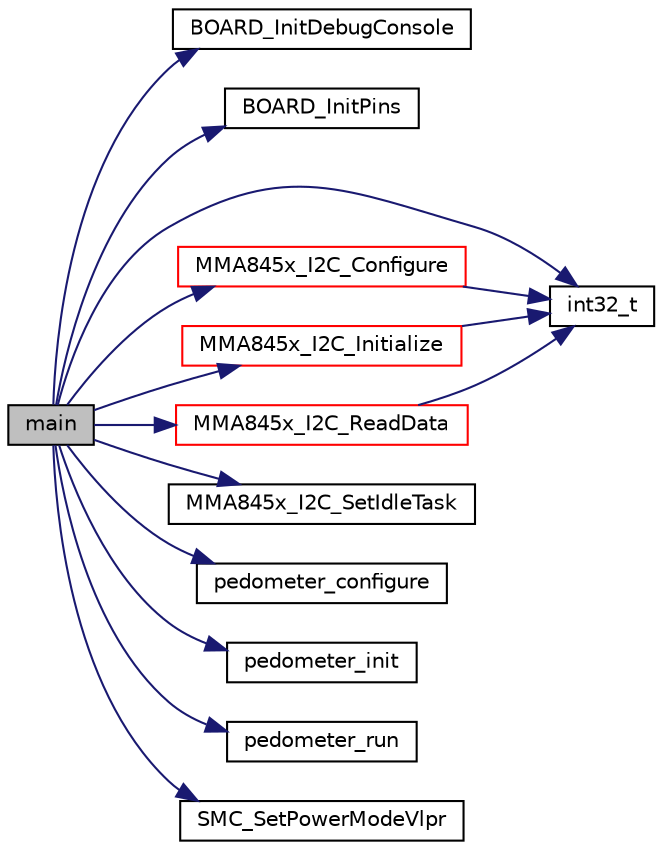 digraph "main"
{
  edge [fontname="Helvetica",fontsize="10",labelfontname="Helvetica",labelfontsize="10"];
  node [fontname="Helvetica",fontsize="10",shape=record];
  rankdir="LR";
  Node0 [label="main",height=0.2,width=0.4,color="black", fillcolor="grey75", style="filled", fontcolor="black"];
  Node0 -> Node1 [color="midnightblue",fontsize="10",style="solid",fontname="Helvetica"];
  Node1 [label="BOARD_InitDebugConsole",height=0.2,width=0.4,color="black", fillcolor="white", style="filled",URL="$frdm-k64f_2board_8c.html#a4c84ccb952cb083367d7040cf9de3db8"];
  Node0 -> Node2 [color="midnightblue",fontsize="10",style="solid",fontname="Helvetica"];
  Node2 [label="BOARD_InitPins",height=0.2,width=0.4,color="black", fillcolor="white", style="filled",URL="$group__pin__mux.html#ga2c9fe54b6b84723fbaa590a6f4576966",tooltip="Configures pin routing and optionally pin electrical features. "];
  Node0 -> Node3 [color="midnightblue",fontsize="10",style="solid",fontname="Helvetica"];
  Node3 [label="int32_t",height=0.2,width=0.4,color="black", fillcolor="white", style="filled",URL="$data__format__service_8h.html#a5d7069350a7d7e65686c77a8038f462f",tooltip="The interface function to append the data on the formated stream. "];
  Node0 -> Node4 [color="midnightblue",fontsize="10",style="solid",fontname="Helvetica"];
  Node4 [label="MMA845x_I2C_Configure",height=0.2,width=0.4,color="red", fillcolor="white", style="filled",URL="$mma845x__drv_8c.html#a6c537b63c09b23480c1a3d6ef6e29fef",tooltip="The interface function to configure he sensor. "];
  Node4 -> Node3 [color="midnightblue",fontsize="10",style="solid",fontname="Helvetica"];
  Node0 -> Node7 [color="midnightblue",fontsize="10",style="solid",fontname="Helvetica"];
  Node7 [label="MMA845x_I2C_Initialize",height=0.2,width=0.4,color="red", fillcolor="white", style="filled",URL="$mma845x__drv_8c.html#ab20ae3194496799d223410bf45bc210b",tooltip="The interface function to initialize the sensor. "];
  Node7 -> Node3 [color="midnightblue",fontsize="10",style="solid",fontname="Helvetica"];
  Node0 -> Node9 [color="midnightblue",fontsize="10",style="solid",fontname="Helvetica"];
  Node9 [label="MMA845x_I2C_ReadData",height=0.2,width=0.4,color="red", fillcolor="white", style="filled",URL="$mma845x__drv_8c.html#ae4cb15ca5ef625fef48a25d9a34ad1f6",tooltip="The interface function to read the sensor data. "];
  Node9 -> Node3 [color="midnightblue",fontsize="10",style="solid",fontname="Helvetica"];
  Node0 -> Node11 [color="midnightblue",fontsize="10",style="solid",fontname="Helvetica"];
  Node11 [label="MMA845x_I2C_SetIdleTask",height=0.2,width=0.4,color="black", fillcolor="white", style="filled",URL="$mma845x__drv_8c.html#a207bed14f1e05bb58551474557c29894",tooltip=": The interface function to set the I2C Idle Task. "];
  Node0 -> Node12 [color="midnightblue",fontsize="10",style="solid",fontname="Helvetica"];
  Node12 [label="pedometer_configure",height=0.2,width=0.4,color="black", fillcolor="white", style="filled",URL="$pedometer_8c.html#a5ea8580b8a07ce9ece550f8b6fd37ced",tooltip="The interface function to configure the pedometer. "];
  Node0 -> Node13 [color="midnightblue",fontsize="10",style="solid",fontname="Helvetica"];
  Node13 [label="pedometer_init",height=0.2,width=0.4,color="black", fillcolor="white", style="filled",URL="$pedometer_8c.html#a594d690252fcfc6713fe8374f384fe69",tooltip="The interface function initialize the pedometer. "];
  Node0 -> Node14 [color="midnightblue",fontsize="10",style="solid",fontname="Helvetica"];
  Node14 [label="pedometer_run",height=0.2,width=0.4,color="black", fillcolor="white", style="filled",URL="$pedometer_8c.html#a87224a70b303355a416beaca80ed1b2f",tooltip="The interface function excutes the pedometer algorithm. "];
  Node0 -> Node15 [color="midnightblue",fontsize="10",style="solid",fontname="Helvetica"];
  Node15 [label="SMC_SetPowerModeVlpr",height=0.2,width=0.4,color="black", fillcolor="white", style="filled",URL="$lpc54114_8c.html#a82cb114bb9a5ea2f235a0216709d70f8",tooltip="Configures the system to VLPR power mode. API name used from Kinetis family to maintain compatibility..."];
}
